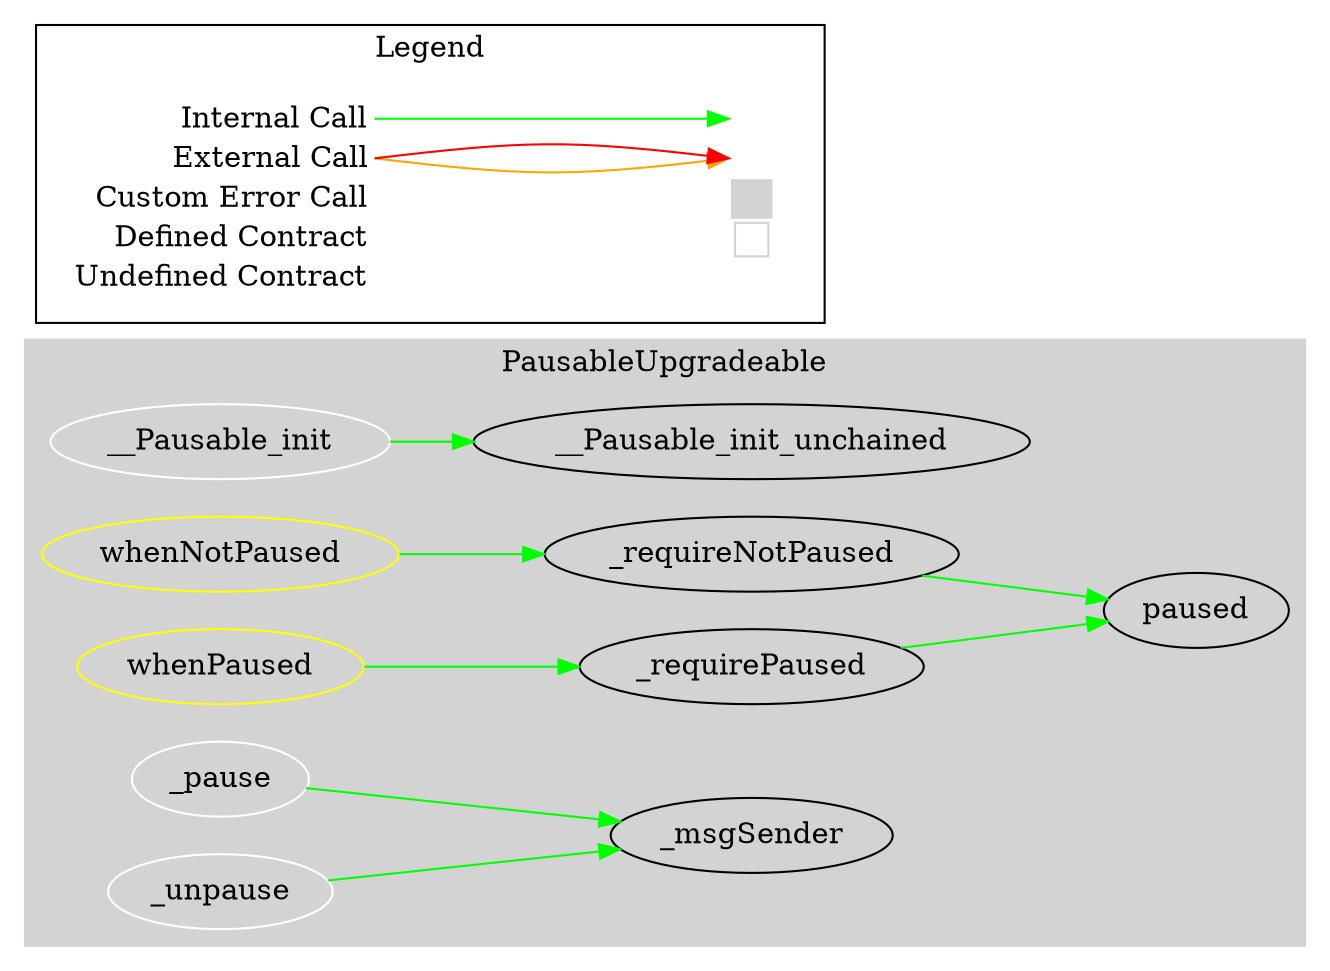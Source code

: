 digraph G {
  graph [ ratio = "auto", page = "100", compound =true ];
subgraph "clusterPausableUpgradeable" {
  graph [ label = "PausableUpgradeable", color = "lightgray", style = "filled", bgcolor = "lightgray" ];
  "PausableUpgradeable.__Pausable_init" [ label = "__Pausable_init", color = "white" ];
  "PausableUpgradeable.__Pausable_init_unchained" [ label = "__Pausable_init_unchained" ];
  "PausableUpgradeable.whenNotPaused" [ label = "whenNotPaused", color = "yellow" ];
  "PausableUpgradeable.whenPaused" [ label = "whenPaused", color = "yellow" ];
  "PausableUpgradeable.paused" [ label = "paused" ];
  "PausableUpgradeable._requireNotPaused" [ label = "_requireNotPaused" ];
  "PausableUpgradeable._requirePaused" [ label = "_requirePaused" ];
  "PausableUpgradeable._pause" [ label = "_pause", color = "white" ];
  "PausableUpgradeable._unpause" [ label = "_unpause", color = "white" ];
  "PausableUpgradeable._msgSender" [ label = "_msgSender" ];
}

  "PausableUpgradeable.__Pausable_init";
  "PausableUpgradeable.__Pausable_init_unchained";
  "PausableUpgradeable.whenNotPaused";
  "PausableUpgradeable._requireNotPaused";
  "PausableUpgradeable.whenPaused";
  "PausableUpgradeable._requirePaused";
  "PausableUpgradeable.paused";
  "PausableUpgradeable._pause";
  "PausableUpgradeable._msgSender";
  "PausableUpgradeable._unpause";
  "PausableUpgradeable.__Pausable_init" -> "PausableUpgradeable.__Pausable_init_unchained" [ color = "green" ];
  "PausableUpgradeable.whenNotPaused" -> "PausableUpgradeable._requireNotPaused" [ color = "green" ];
  "PausableUpgradeable.whenPaused" -> "PausableUpgradeable._requirePaused" [ color = "green" ];
  "PausableUpgradeable._requireNotPaused" -> "PausableUpgradeable.paused" [ color = "green" ];
  "PausableUpgradeable._requirePaused" -> "PausableUpgradeable.paused" [ color = "green" ];
  "PausableUpgradeable._pause" -> "PausableUpgradeable._msgSender" [ color = "green" ];
  "PausableUpgradeable._unpause" -> "PausableUpgradeable._msgSender" [ color = "green" ];


rankdir=LR
node [shape=plaintext]
subgraph cluster_01 { 
label = "Legend";
key [label=<<table border="0" cellpadding="2" cellspacing="0" cellborder="0">
  <tr><td align="right" port="i1">Internal Call</td></tr>
  <tr><td align="right" port="i2">External Call</td></tr>
  <tr><td align="right" port="i2">Custom Error Call</td></tr>
  <tr><td align="right" port="i3">Defined Contract</td></tr>
  <tr><td align="right" port="i4">Undefined Contract</td></tr>
  </table>>]
key2 [label=<<table border="0" cellpadding="2" cellspacing="0" cellborder="0">
  <tr><td port="i1">&nbsp;&nbsp;&nbsp;</td></tr>
  <tr><td port="i2">&nbsp;&nbsp;&nbsp;</td></tr>
  <tr><td port="i3" bgcolor="lightgray">&nbsp;&nbsp;&nbsp;</td></tr>
  <tr><td port="i4">
    <table border="1" cellborder="0" cellspacing="0" cellpadding="7" color="lightgray">
      <tr>
       <td></td>
      </tr>
     </table>
  </td></tr>
  </table>>]
key:i1:e -> key2:i1:w [color="green"]
key:i2:e -> key2:i2:w [color="orange"]
key:i2:e -> key2:i2:w [color="red"]
}
}

